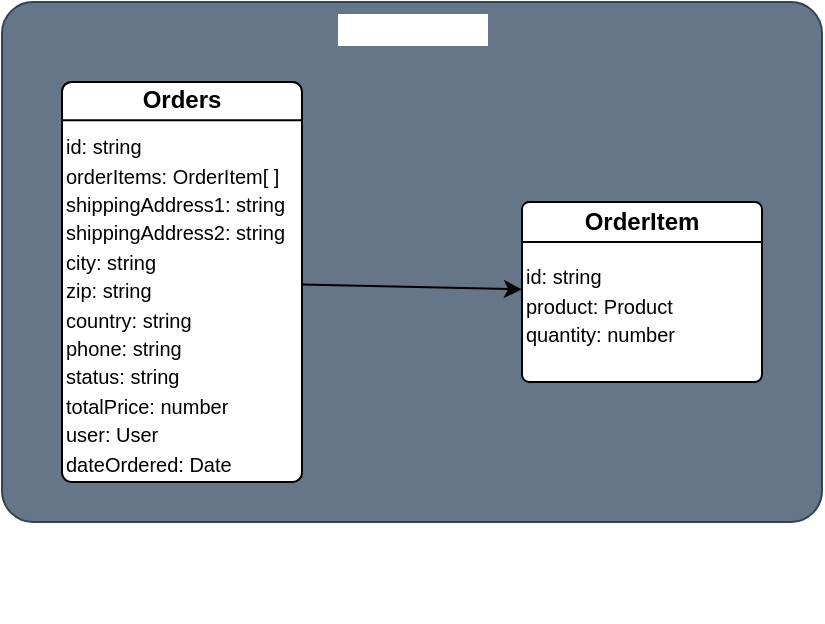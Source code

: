 <mxfile>
    <diagram id="cr57iEvCUvc1v8wgTCWZ" name="Page-1">
        <mxGraphModel dx="355" dy="458" grid="1" gridSize="10" guides="1" tooltips="1" connect="1" arrows="1" fold="1" page="1" pageScale="1" pageWidth="850" pageHeight="1100" math="0" shadow="0">
            <root>
                <mxCell id="0"/>
                <mxCell id="1" parent="0"/>
                <mxCell id="23" value="" style="group" parent="1" vertex="1" connectable="0">
                    <mxGeometry x="60" y="30" width="410" height="310" as="geometry"/>
                </mxCell>
                <mxCell id="20" value="Order Schema" style="rounded=1;fontSize=13;fillColor=#647687;fontColor=#ffffff;strokeColor=#314354;glass=0;shadow=0;arcSize=6;fontFamily=Lucida Console;verticalAlign=top;labelBackgroundColor=default;labelBorderColor=none;html=1;spacingTop=0;spacing=1;spacingBottom=0;" parent="23" vertex="1">
                    <mxGeometry width="410" height="260" as="geometry"/>
                </mxCell>
                <mxCell id="22" value="" style="group" parent="23" vertex="1" connectable="0">
                    <mxGeometry x="30" y="40" width="380" height="270" as="geometry"/>
                </mxCell>
                <mxCell id="18" value="" style="group" parent="22" vertex="1" connectable="0">
                    <mxGeometry width="380" height="270" as="geometry"/>
                </mxCell>
                <mxCell id="2" value="&lt;div style=&quot;&quot;&gt;&lt;span style=&quot;background-color: initial; font-size: 10px;&quot;&gt;id: string&lt;/span&gt;&lt;/div&gt;&lt;div style=&quot;&quot;&gt;&lt;span style=&quot;background-color: initial; font-size: 10px;&quot;&gt;orderItems: OrderItem[ ]&lt;/span&gt;&lt;/div&gt;&lt;div style=&quot;&quot;&gt;&lt;span style=&quot;background-color: initial; font-size: 10px;&quot;&gt;shippingAddress1: string&lt;/span&gt;&lt;/div&gt;&lt;div style=&quot;&quot;&gt;&lt;span style=&quot;font-size: 10px;&quot;&gt;shippingAddress2: string&lt;/span&gt;&lt;br&gt;&lt;/div&gt;&lt;div style=&quot;&quot;&gt;&lt;span style=&quot;font-size: 10px;&quot;&gt;city: string&lt;/span&gt;&lt;span style=&quot;font-size: 10px;&quot;&gt;&lt;br&gt;&lt;/span&gt;&lt;/div&gt;&lt;div style=&quot;&quot;&gt;&lt;span style=&quot;font-size: 10px;&quot;&gt;zip: string&lt;/span&gt;&lt;span style=&quot;font-size: 10px;&quot;&gt;&lt;br&gt;&lt;/span&gt;&lt;/div&gt;&lt;div style=&quot;&quot;&gt;&lt;span style=&quot;font-size: 10px;&quot;&gt;country: string&lt;/span&gt;&lt;span style=&quot;font-size: 10px;&quot;&gt;&lt;br&gt;&lt;/span&gt;&lt;/div&gt;&lt;div style=&quot;&quot;&gt;&lt;span style=&quot;font-size: 10px;&quot;&gt;phone: string&lt;/span&gt;&lt;span style=&quot;font-size: 10px;&quot;&gt;&lt;br&gt;&lt;/span&gt;&lt;/div&gt;&lt;div style=&quot;&quot;&gt;&lt;span style=&quot;font-size: 10px;&quot;&gt;status: string&lt;/span&gt;&lt;span style=&quot;font-size: 10px;&quot;&gt;&lt;br&gt;&lt;/span&gt;&lt;/div&gt;&lt;div style=&quot;&quot;&gt;&lt;span style=&quot;font-size: 10px;&quot;&gt;totalPrice: number&lt;/span&gt;&lt;span style=&quot;font-size: 10px;&quot;&gt;&lt;br&gt;&lt;/span&gt;&lt;/div&gt;&lt;div style=&quot;&quot;&gt;&lt;span style=&quot;font-size: 10px;&quot;&gt;user: User&lt;/span&gt;&lt;span style=&quot;font-size: 10px;&quot;&gt;&lt;br&gt;&lt;/span&gt;&lt;/div&gt;&lt;div style=&quot;&quot;&gt;&lt;span style=&quot;font-size: 10px;&quot;&gt;dateOrdered: Date&lt;/span&gt;&lt;span style=&quot;font-size: 10px;&quot;&gt;&lt;br&gt;&lt;/span&gt;&lt;/div&gt;" style="rounded=1;whiteSpace=wrap;html=1;arcSize=4;align=left;verticalAlign=bottom;" parent="18" vertex="1">
                    <mxGeometry width="120" height="200" as="geometry"/>
                </mxCell>
                <mxCell id="3" value="&lt;h1 style=&quot;font-size: 12px;&quot;&gt;Orders&lt;/h1&gt;" style="text;html=1;strokeColor=none;fillColor=none;spacing=5;spacingTop=-20;whiteSpace=wrap;overflow=hidden;rounded=0;fontSize=12;align=center;verticalAlign=bottom;" parent="18" vertex="1">
                    <mxGeometry y="9.565" width="120" height="9.565" as="geometry"/>
                </mxCell>
                <mxCell id="4" value="" style="endArrow=none;html=1;fontSize=12;exitX=0;exitY=1;exitDx=0;exitDy=0;entryX=1;entryY=1;entryDx=0;entryDy=0;verticalAlign=bottom;" parent="18" source="3" target="3" edge="1">
                    <mxGeometry width="50" height="50" relative="1" as="geometry">
                        <mxPoint x="10" y="38.261" as="sourcePoint"/>
                        <mxPoint x="60" y="-9.565" as="targetPoint"/>
                    </mxGeometry>
                </mxCell>
                <mxCell id="13" value="" style="group" parent="22" vertex="1" connectable="0">
                    <mxGeometry x="230" y="60" width="140" height="190" as="geometry"/>
                </mxCell>
                <mxCell id="10" value="&lt;div style=&quot;&quot;&gt;&lt;span style=&quot;background-color: initial; font-size: 10px;&quot;&gt;id: string&lt;/span&gt;&lt;/div&gt;&lt;div style=&quot;&quot;&gt;&lt;span style=&quot;background-color: initial; font-size: 10px;&quot;&gt;product: Product&lt;/span&gt;&lt;/div&gt;&lt;div style=&quot;&quot;&gt;&lt;span style=&quot;background-color: initial; font-size: 10px;&quot;&gt;quantity: number&lt;/span&gt;&lt;/div&gt;&lt;div style=&quot;&quot;&gt;&lt;br&gt;&lt;/div&gt;" style="rounded=1;whiteSpace=wrap;html=1;arcSize=4;align=left;verticalAlign=bottom;movable=1;resizable=1;rotatable=1;deletable=1;editable=1;connectable=1;" parent="13" vertex="1">
                    <mxGeometry width="120" height="90" as="geometry"/>
                </mxCell>
                <mxCell id="11" value="&lt;h1 style=&quot;font-size: 12px;&quot;&gt;OrderItem&lt;/h1&gt;" style="text;html=1;strokeColor=none;fillColor=none;spacing=5;spacingTop=-20;whiteSpace=wrap;overflow=hidden;rounded=0;fontSize=12;align=center;verticalAlign=bottom;movable=1;resizable=1;rotatable=1;deletable=1;editable=1;connectable=1;" parent="13" vertex="1">
                    <mxGeometry y="10" width="120" height="10" as="geometry"/>
                </mxCell>
                <mxCell id="12" value="" style="endArrow=none;html=1;fontSize=12;exitX=0;exitY=1;exitDx=0;exitDy=0;entryX=1;entryY=1;entryDx=0;entryDy=0;movable=1;resizable=1;rotatable=1;deletable=1;editable=1;connectable=1;" parent="13" source="11" target="11" edge="1">
                    <mxGeometry width="50" height="50" relative="1" as="geometry">
                        <mxPoint x="-5" y="-10" as="sourcePoint"/>
                        <mxPoint x="45" y="-60" as="targetPoint"/>
                    </mxGeometry>
                </mxCell>
                <mxCell id="19" style="edgeStyle=none;html=1;fontSize=10;" parent="22" source="2" target="10" edge="1">
                    <mxGeometry relative="1" as="geometry"/>
                </mxCell>
            </root>
        </mxGraphModel>
    </diagram>
</mxfile>